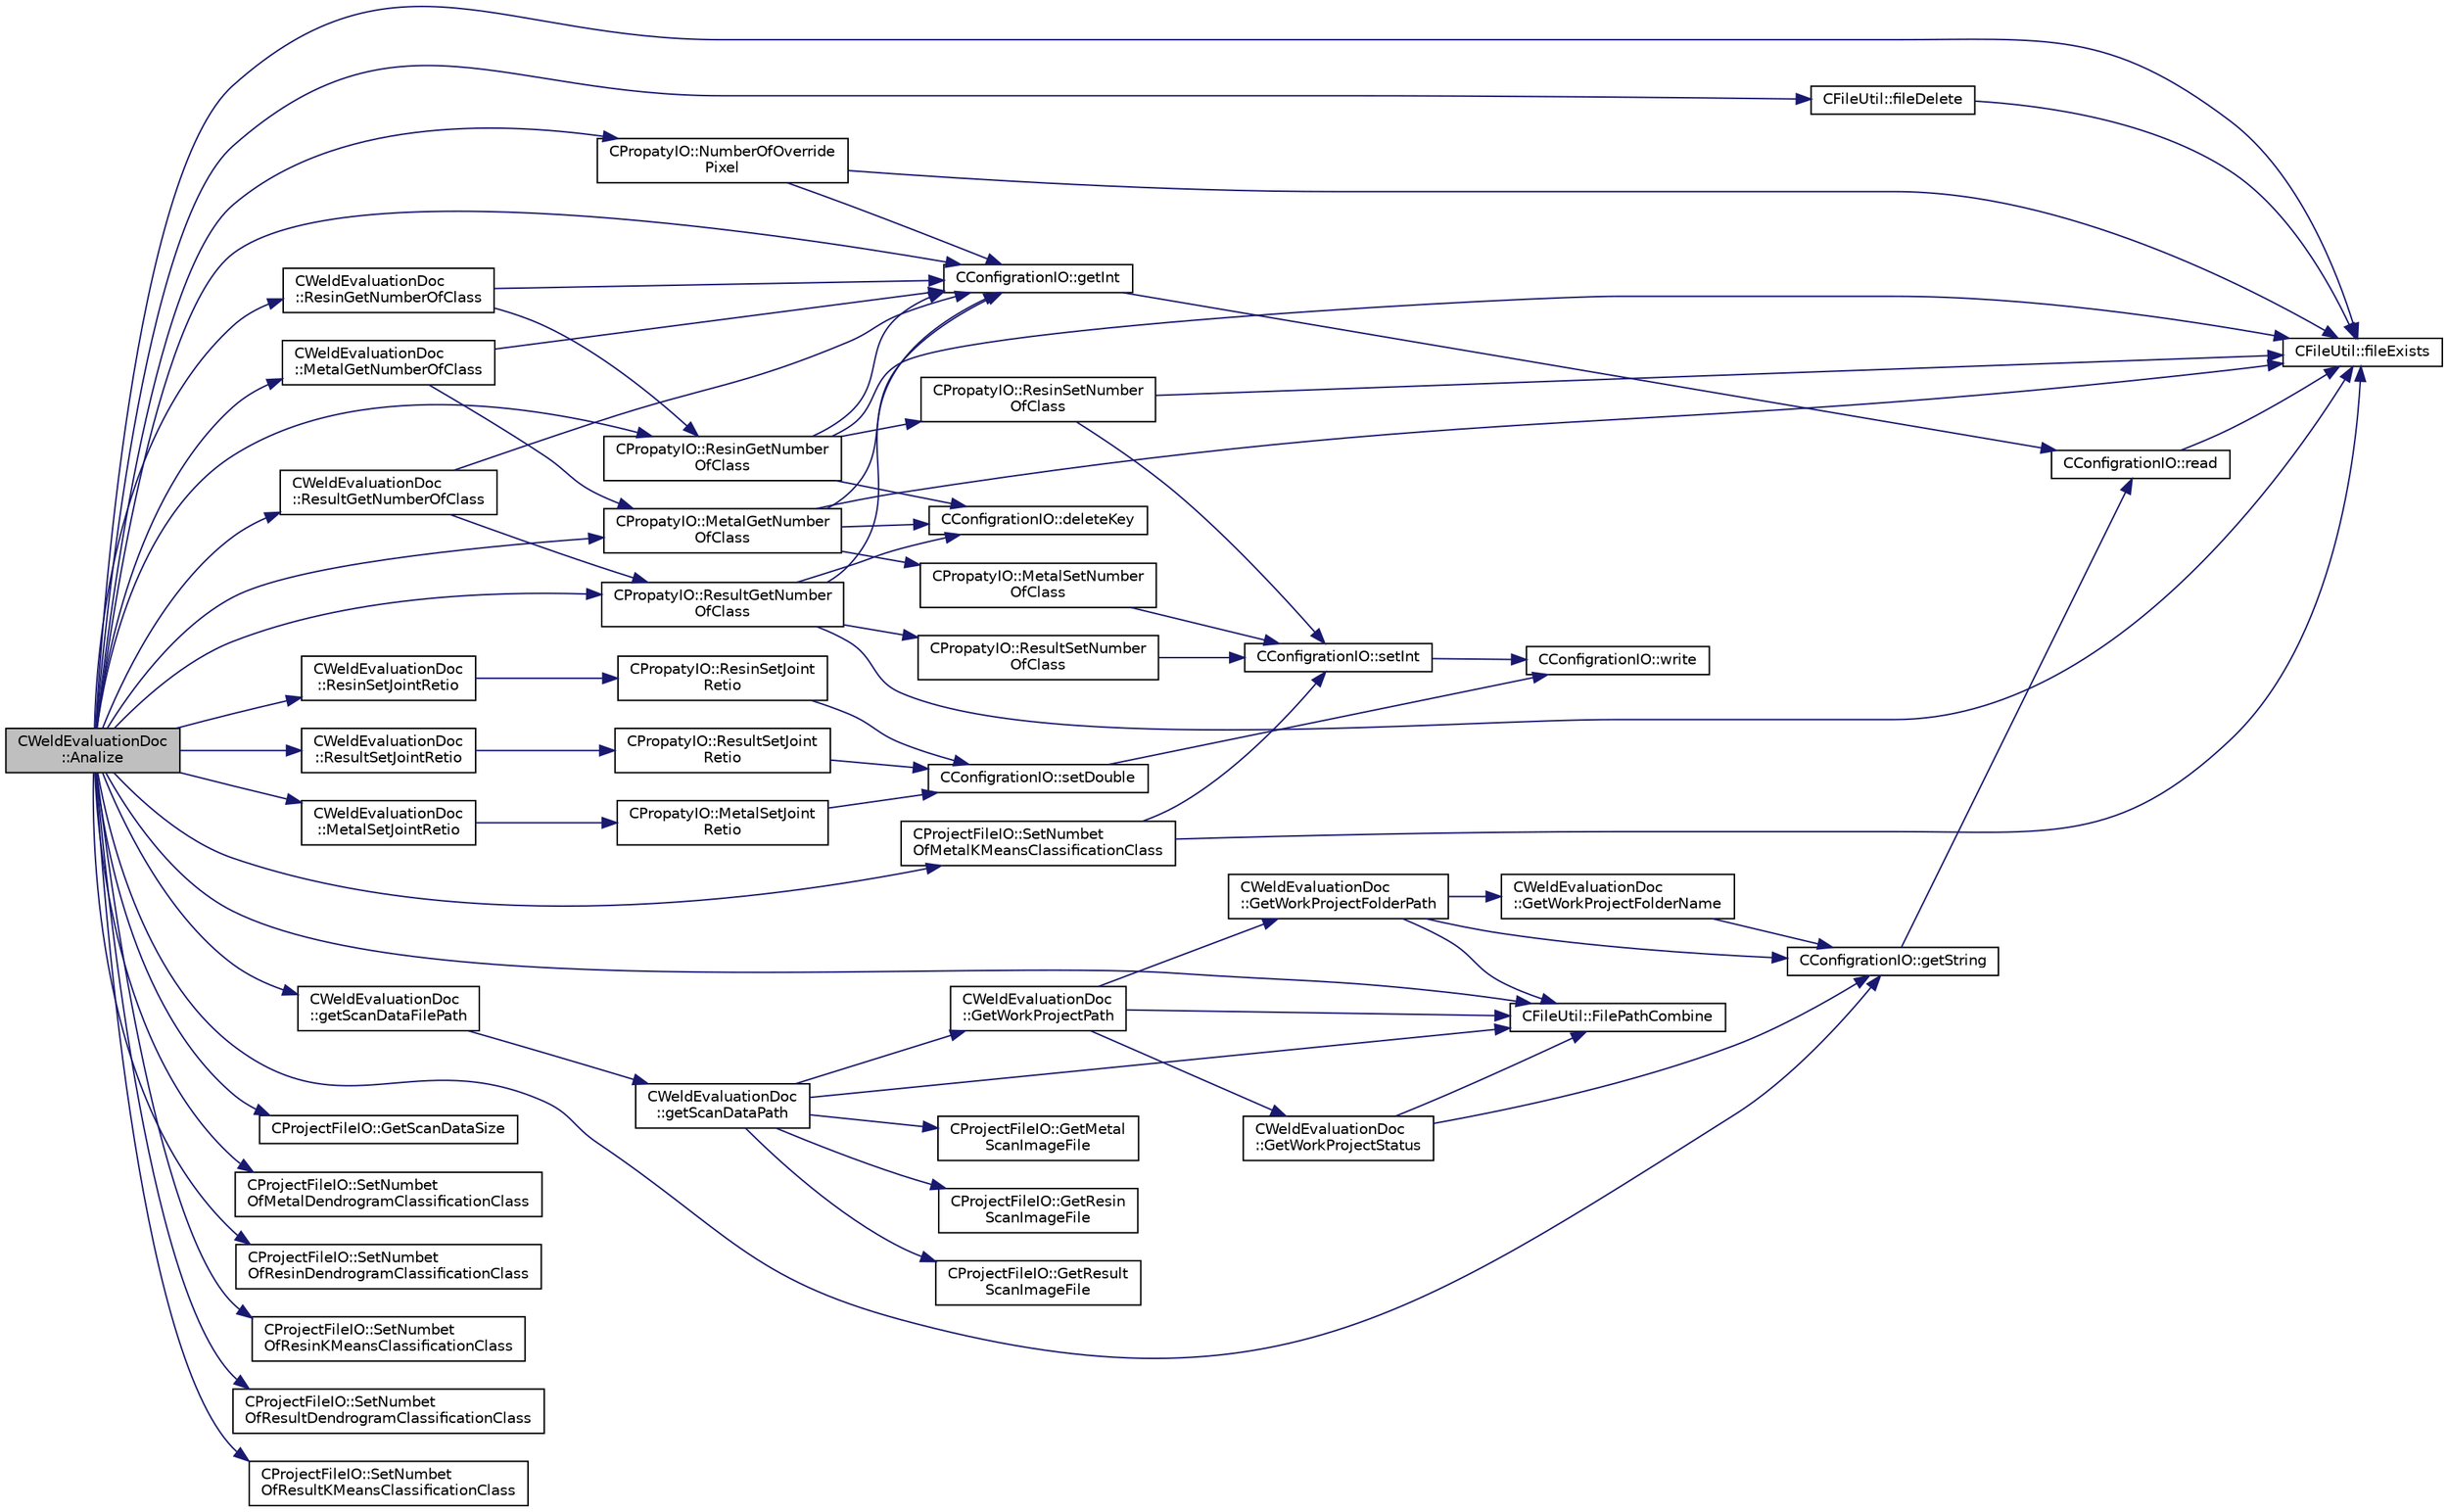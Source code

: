digraph "CWeldEvaluationDoc::Analize"
{
 // LATEX_PDF_SIZE
  edge [fontname="Helvetica",fontsize="10",labelfontname="Helvetica",labelfontsize="10"];
  node [fontname="Helvetica",fontsize="10",shape=record];
  rankdir="LR";
  Node1 [label="CWeldEvaluationDoc\l::Analize",height=0.2,width=0.4,color="black", fillcolor="grey75", style="filled", fontcolor="black",tooltip="解析の実施"];
  Node1 -> Node2 [color="midnightblue",fontsize="10",style="solid",fontname="Helvetica"];
  Node2 [label="CFileUtil::fileDelete",height=0.2,width=0.4,color="black", fillcolor="white", style="filled",URL="$class_c_file_util.html#a390bb140d44dcbd206497e5efe5a76a8",tooltip="ファイルを削除する"];
  Node2 -> Node3 [color="midnightblue",fontsize="10",style="solid",fontname="Helvetica"];
  Node3 [label="CFileUtil::fileExists",height=0.2,width=0.4,color="black", fillcolor="white", style="filled",URL="$class_c_file_util.html#a9a8b3e89af30c1826d518719aad2c3df",tooltip="ファイルが存在するかを確認する"];
  Node1 -> Node3 [color="midnightblue",fontsize="10",style="solid",fontname="Helvetica"];
  Node1 -> Node4 [color="midnightblue",fontsize="10",style="solid",fontname="Helvetica"];
  Node4 [label="CFileUtil::FilePathCombine",height=0.2,width=0.4,color="black", fillcolor="white", style="filled",URL="$class_c_file_util.html#abc548d0aa8583bfd6f185c08711b1ec7",tooltip="ファイルパスの作成"];
  Node1 -> Node5 [color="midnightblue",fontsize="10",style="solid",fontname="Helvetica"];
  Node5 [label="CConfigrationIO::getInt",height=0.2,width=0.4,color="black", fillcolor="white", style="filled",URL="$class_c_configration_i_o.html#a60d2dbaa282946adcc42ebd04fc08805",tooltip="指定セクションのキー値（整数）を取得"];
  Node5 -> Node6 [color="midnightblue",fontsize="10",style="solid",fontname="Helvetica"];
  Node6 [label="CConfigrationIO::read",height=0.2,width=0.4,color="black", fillcolor="white", style="filled",URL="$class_c_configration_i_o.html#a73ecbb6f7141bad005e290e9f48c576f",tooltip="指定セクションのキー値を取得"];
  Node6 -> Node3 [color="midnightblue",fontsize="10",style="solid",fontname="Helvetica"];
  Node1 -> Node7 [color="midnightblue",fontsize="10",style="solid",fontname="Helvetica"];
  Node7 [label="CWeldEvaluationDoc\l::getScanDataFilePath",height=0.2,width=0.4,color="black", fillcolor="white", style="filled",URL="$class_c_weld_evaluation_doc.html#a20f4912ddc5aef772cd12ec334e55f04",tooltip="スキャンデータファイルパス取得"];
  Node7 -> Node8 [color="midnightblue",fontsize="10",style="solid",fontname="Helvetica"];
  Node8 [label="CWeldEvaluationDoc\l::getScanDataPath",height=0.2,width=0.4,color="black", fillcolor="white", style="filled",URL="$class_c_weld_evaluation_doc.html#a18363dcc891c5e076681195958f7ab18",tooltip="スキャンファイルパス取得（拡張子なし）"];
  Node8 -> Node4 [color="midnightblue",fontsize="10",style="solid",fontname="Helvetica"];
  Node8 -> Node9 [color="midnightblue",fontsize="10",style="solid",fontname="Helvetica"];
  Node9 [label="CProjectFileIO::GetMetal\lScanImageFile",height=0.2,width=0.4,color="black", fillcolor="white", style="filled",URL="$class_c_project_file_i_o.html#a9b2b2b42f5c25ec3e352dd5b2226b8a2",tooltip="金属面スキャン画像ファイル名の取得"];
  Node8 -> Node10 [color="midnightblue",fontsize="10",style="solid",fontname="Helvetica"];
  Node10 [label="CProjectFileIO::GetResin\lScanImageFile",height=0.2,width=0.4,color="black", fillcolor="white", style="filled",URL="$class_c_project_file_i_o.html#a4c86e9e72a5fdb38be8698a214f4a21e",tooltip="樹脂面スキャン画像ファイル名の取得"];
  Node8 -> Node11 [color="midnightblue",fontsize="10",style="solid",fontname="Helvetica"];
  Node11 [label="CProjectFileIO::GetResult\lScanImageFile",height=0.2,width=0.4,color="black", fillcolor="white", style="filled",URL="$class_c_project_file_i_o.html#ae329fa86b9074317f82eb6fb80d03f37",tooltip="接合結果画像スキャン画像ファイル名の取得"];
  Node8 -> Node12 [color="midnightblue",fontsize="10",style="solid",fontname="Helvetica"];
  Node12 [label="CWeldEvaluationDoc\l::GetWorkProjectPath",height=0.2,width=0.4,color="black", fillcolor="white", style="filled",URL="$class_c_weld_evaluation_doc.html#ab9b811efdecb8b32d42d8eaeba752b23",tooltip="ワークプロジェクトパスの取得"];
  Node12 -> Node4 [color="midnightblue",fontsize="10",style="solid",fontname="Helvetica"];
  Node12 -> Node13 [color="midnightblue",fontsize="10",style="solid",fontname="Helvetica"];
  Node13 [label="CWeldEvaluationDoc\l::GetWorkProjectFolderPath",height=0.2,width=0.4,color="black", fillcolor="white", style="filled",URL="$class_c_weld_evaluation_doc.html#ad87e80d1bd51455408e6b782912c3036",tooltip="ワークプロジェクトのルートパス取得"];
  Node13 -> Node4 [color="midnightblue",fontsize="10",style="solid",fontname="Helvetica"];
  Node13 -> Node14 [color="midnightblue",fontsize="10",style="solid",fontname="Helvetica"];
  Node14 [label="CConfigrationIO::getString",height=0.2,width=0.4,color="black", fillcolor="white", style="filled",URL="$class_c_configration_i_o.html#a1c72779785c9de9ab2525d7320d12658",tooltip="指定セクションのキー値（文字列）を取得"];
  Node14 -> Node6 [color="midnightblue",fontsize="10",style="solid",fontname="Helvetica"];
  Node13 -> Node15 [color="midnightblue",fontsize="10",style="solid",fontname="Helvetica"];
  Node15 [label="CWeldEvaluationDoc\l::GetWorkProjectFolderName",height=0.2,width=0.4,color="black", fillcolor="white", style="filled",URL="$class_c_weld_evaluation_doc.html#a257f53f62470c8a5bde34819d1843362",tooltip="ワークプロジェクト名の取得"];
  Node15 -> Node14 [color="midnightblue",fontsize="10",style="solid",fontname="Helvetica"];
  Node12 -> Node16 [color="midnightblue",fontsize="10",style="solid",fontname="Helvetica"];
  Node16 [label="CWeldEvaluationDoc\l::GetWorkProjectStatus",height=0.2,width=0.4,color="black", fillcolor="white", style="filled",URL="$class_c_weld_evaluation_doc.html#a827c581753a1e8dab5c6a6437e8d1696",tooltip="プロジェクトステータス取得"];
  Node16 -> Node4 [color="midnightblue",fontsize="10",style="solid",fontname="Helvetica"];
  Node16 -> Node14 [color="midnightblue",fontsize="10",style="solid",fontname="Helvetica"];
  Node1 -> Node17 [color="midnightblue",fontsize="10",style="solid",fontname="Helvetica"];
  Node17 [label="CProjectFileIO::GetScanDataSize",height=0.2,width=0.4,color="black", fillcolor="white", style="filled",URL="$class_c_project_file_i_o.html#a8edee7c70a837ef023b2356cf41f1055",tooltip="スキャンデータのサイズ取得"];
  Node1 -> Node14 [color="midnightblue",fontsize="10",style="solid",fontname="Helvetica"];
  Node1 -> Node18 [color="midnightblue",fontsize="10",style="solid",fontname="Helvetica"];
  Node18 [label="CPropatyIO::MetalGetNumber\lOfClass",height=0.2,width=0.4,color="black", fillcolor="white", style="filled",URL="$class_c_propaty_i_o.html#a16a55c3db357af77e875c008c5837dee",tooltip="金属面の分類数の取得"];
  Node18 -> Node19 [color="midnightblue",fontsize="10",style="solid",fontname="Helvetica"];
  Node19 [label="CConfigrationIO::deleteKey",height=0.2,width=0.4,color="black", fillcolor="white", style="filled",URL="$class_c_configration_i_o.html#a502e7c8a4d1a173bf0637e9704ebd980",tooltip="指定セクションのキーにを削除"];
  Node18 -> Node3 [color="midnightblue",fontsize="10",style="solid",fontname="Helvetica"];
  Node18 -> Node5 [color="midnightblue",fontsize="10",style="solid",fontname="Helvetica"];
  Node18 -> Node20 [color="midnightblue",fontsize="10",style="solid",fontname="Helvetica"];
  Node20 [label="CPropatyIO::MetalSetNumber\lOfClass",height=0.2,width=0.4,color="black", fillcolor="white", style="filled",URL="$class_c_propaty_i_o.html#ab263d6b737c5fb9a6a75a8319506cddb",tooltip="金属面の分類数の設定"];
  Node20 -> Node21 [color="midnightblue",fontsize="10",style="solid",fontname="Helvetica"];
  Node21 [label="CConfigrationIO::setInt",height=0.2,width=0.4,color="black", fillcolor="white", style="filled",URL="$class_c_configration_i_o.html#ae2b2f069a5eb2e6e40db50c09d6f71a5",tooltip="指定セクションのキーに整数値を設定"];
  Node21 -> Node22 [color="midnightblue",fontsize="10",style="solid",fontname="Helvetica"];
  Node22 [label="CConfigrationIO::write",height=0.2,width=0.4,color="black", fillcolor="white", style="filled",URL="$class_c_configration_i_o.html#aa05f2d3bee4d0f39715b3e41429cdfd2",tooltip="指定セクションのキーに値を設定"];
  Node1 -> Node23 [color="midnightblue",fontsize="10",style="solid",fontname="Helvetica"];
  Node23 [label="CWeldEvaluationDoc\l::MetalGetNumberOfClass",height=0.2,width=0.4,color="black", fillcolor="white", style="filled",URL="$class_c_weld_evaluation_doc.html#a3f5f6a5e4e73e405f35dfd789d004e67",tooltip="金属面の分類数の取得"];
  Node23 -> Node5 [color="midnightblue",fontsize="10",style="solid",fontname="Helvetica"];
  Node23 -> Node18 [color="midnightblue",fontsize="10",style="solid",fontname="Helvetica"];
  Node1 -> Node24 [color="midnightblue",fontsize="10",style="solid",fontname="Helvetica"];
  Node24 [label="CWeldEvaluationDoc\l::MetalSetJointRetio",height=0.2,width=0.4,color="black", fillcolor="white", style="filled",URL="$class_c_weld_evaluation_doc.html#a282b2232f82ad37165b305e66daf7066",tooltip="金属面の接合割合の設定"];
  Node24 -> Node25 [color="midnightblue",fontsize="10",style="solid",fontname="Helvetica"];
  Node25 [label="CPropatyIO::MetalSetJoint\lRetio",height=0.2,width=0.4,color="black", fillcolor="white", style="filled",URL="$class_c_propaty_i_o.html#a4696f24d77def8e3b9d206b351c8ad66",tooltip="金属面の接合割合の設定"];
  Node25 -> Node26 [color="midnightblue",fontsize="10",style="solid",fontname="Helvetica"];
  Node26 [label="CConfigrationIO::setDouble",height=0.2,width=0.4,color="black", fillcolor="white", style="filled",URL="$class_c_configration_i_o.html#a535689b2c4df043a729548de99f72a4a",tooltip="指定セクションのキーに浮動小数点値を設定"];
  Node26 -> Node22 [color="midnightblue",fontsize="10",style="solid",fontname="Helvetica"];
  Node1 -> Node27 [color="midnightblue",fontsize="10",style="solid",fontname="Helvetica"];
  Node27 [label="CPropatyIO::NumberOfOverride\lPixel",height=0.2,width=0.4,color="black", fillcolor="white", style="filled",URL="$class_c_propaty_i_o.html#a0e15acb901cceb99e15113ca5d239e13",tooltip="重なりピクセル数の取得"];
  Node27 -> Node3 [color="midnightblue",fontsize="10",style="solid",fontname="Helvetica"];
  Node27 -> Node5 [color="midnightblue",fontsize="10",style="solid",fontname="Helvetica"];
  Node1 -> Node28 [color="midnightblue",fontsize="10",style="solid",fontname="Helvetica"];
  Node28 [label="CPropatyIO::ResinGetNumber\lOfClass",height=0.2,width=0.4,color="black", fillcolor="white", style="filled",URL="$class_c_propaty_i_o.html#a4ccce7edae07c0d331960ca1104aa375",tooltip="樹脂面の分類数の取得"];
  Node28 -> Node19 [color="midnightblue",fontsize="10",style="solid",fontname="Helvetica"];
  Node28 -> Node3 [color="midnightblue",fontsize="10",style="solid",fontname="Helvetica"];
  Node28 -> Node5 [color="midnightblue",fontsize="10",style="solid",fontname="Helvetica"];
  Node28 -> Node29 [color="midnightblue",fontsize="10",style="solid",fontname="Helvetica"];
  Node29 [label="CPropatyIO::ResinSetNumber\lOfClass",height=0.2,width=0.4,color="black", fillcolor="white", style="filled",URL="$class_c_propaty_i_o.html#a6a2f279575582b3b5fd0fc78d44313bf",tooltip="樹脂面の分類数の設定"];
  Node29 -> Node3 [color="midnightblue",fontsize="10",style="solid",fontname="Helvetica"];
  Node29 -> Node21 [color="midnightblue",fontsize="10",style="solid",fontname="Helvetica"];
  Node1 -> Node30 [color="midnightblue",fontsize="10",style="solid",fontname="Helvetica"];
  Node30 [label="CWeldEvaluationDoc\l::ResinGetNumberOfClass",height=0.2,width=0.4,color="black", fillcolor="white", style="filled",URL="$class_c_weld_evaluation_doc.html#ab2690e8124c3eed981a213ad89ec2c6f",tooltip="樹脂面の分類数の取得"];
  Node30 -> Node5 [color="midnightblue",fontsize="10",style="solid",fontname="Helvetica"];
  Node30 -> Node28 [color="midnightblue",fontsize="10",style="solid",fontname="Helvetica"];
  Node1 -> Node31 [color="midnightblue",fontsize="10",style="solid",fontname="Helvetica"];
  Node31 [label="CWeldEvaluationDoc\l::ResinSetJointRetio",height=0.2,width=0.4,color="black", fillcolor="white", style="filled",URL="$class_c_weld_evaluation_doc.html#a556e5795142b2a57d1f35f71809875cf",tooltip="樹脂面の接合割合の設定"];
  Node31 -> Node32 [color="midnightblue",fontsize="10",style="solid",fontname="Helvetica"];
  Node32 [label="CPropatyIO::ResinSetJoint\lRetio",height=0.2,width=0.4,color="black", fillcolor="white", style="filled",URL="$class_c_propaty_i_o.html#ab16492fd229e0e2ccf188fae8ca7f726",tooltip="樹脂面の接合割合の設定"];
  Node32 -> Node26 [color="midnightblue",fontsize="10",style="solid",fontname="Helvetica"];
  Node1 -> Node33 [color="midnightblue",fontsize="10",style="solid",fontname="Helvetica"];
  Node33 [label="CPropatyIO::ResultGetNumber\lOfClass",height=0.2,width=0.4,color="black", fillcolor="white", style="filled",URL="$class_c_propaty_i_o.html#a3c255aa66e4a529223b8fc4dcaf4df18",tooltip="接合結果の分類数の取得"];
  Node33 -> Node19 [color="midnightblue",fontsize="10",style="solid",fontname="Helvetica"];
  Node33 -> Node3 [color="midnightblue",fontsize="10",style="solid",fontname="Helvetica"];
  Node33 -> Node5 [color="midnightblue",fontsize="10",style="solid",fontname="Helvetica"];
  Node33 -> Node34 [color="midnightblue",fontsize="10",style="solid",fontname="Helvetica"];
  Node34 [label="CPropatyIO::ResultSetNumber\lOfClass",height=0.2,width=0.4,color="black", fillcolor="white", style="filled",URL="$class_c_propaty_i_o.html#a5d8a3b2d8be1e1c95293c525278ccc4b",tooltip="接合結果の分類数の設定"];
  Node34 -> Node21 [color="midnightblue",fontsize="10",style="solid",fontname="Helvetica"];
  Node1 -> Node35 [color="midnightblue",fontsize="10",style="solid",fontname="Helvetica"];
  Node35 [label="CWeldEvaluationDoc\l::ResultGetNumberOfClass",height=0.2,width=0.4,color="black", fillcolor="white", style="filled",URL="$class_c_weld_evaluation_doc.html#a1f6b84e20d4bedc5ceea6d96e9982cec",tooltip="接合結果の分類数の取得"];
  Node35 -> Node5 [color="midnightblue",fontsize="10",style="solid",fontname="Helvetica"];
  Node35 -> Node33 [color="midnightblue",fontsize="10",style="solid",fontname="Helvetica"];
  Node1 -> Node36 [color="midnightblue",fontsize="10",style="solid",fontname="Helvetica"];
  Node36 [label="CWeldEvaluationDoc\l::ResultSetJointRetio",height=0.2,width=0.4,color="black", fillcolor="white", style="filled",URL="$class_c_weld_evaluation_doc.html#a3adb6695516f8c519543b29bdcef8f05",tooltip="接合結果の接合割合の設定"];
  Node36 -> Node37 [color="midnightblue",fontsize="10",style="solid",fontname="Helvetica"];
  Node37 [label="CPropatyIO::ResultSetJoint\lRetio",height=0.2,width=0.4,color="black", fillcolor="white", style="filled",URL="$class_c_propaty_i_o.html#ab5d3cd61f8af29747e644c8891163c28",tooltip="接合結果の接合割合の設定"];
  Node37 -> Node26 [color="midnightblue",fontsize="10",style="solid",fontname="Helvetica"];
  Node1 -> Node38 [color="midnightblue",fontsize="10",style="solid",fontname="Helvetica"];
  Node38 [label="CProjectFileIO::SetNumbet\lOfMetalDendrogramClassificationClass",height=0.2,width=0.4,color="black", fillcolor="white", style="filled",URL="$class_c_project_file_i_o.html#afca60f6ab0cd03984ed31d9748d2c40c",tooltip="作成された金属面階層クラスタリング解析のクラス数の取得"];
  Node1 -> Node39 [color="midnightblue",fontsize="10",style="solid",fontname="Helvetica"];
  Node39 [label="CProjectFileIO::SetNumbet\lOfMetalKMeansClassificationClass",height=0.2,width=0.4,color="black", fillcolor="white", style="filled",URL="$class_c_project_file_i_o.html#a29406d5c5257125f37cc8570c6925085",tooltip="作成された金属面K-Means解析のクラス数の取得"];
  Node39 -> Node3 [color="midnightblue",fontsize="10",style="solid",fontname="Helvetica"];
  Node39 -> Node21 [color="midnightblue",fontsize="10",style="solid",fontname="Helvetica"];
  Node1 -> Node40 [color="midnightblue",fontsize="10",style="solid",fontname="Helvetica"];
  Node40 [label="CProjectFileIO::SetNumbet\lOfResinDendrogramClassificationClass",height=0.2,width=0.4,color="black", fillcolor="white", style="filled",URL="$class_c_project_file_i_o.html#a04f2933cae1ff9e3a08415659c5fadd6",tooltip="作成された樹脂面階層クラスタリング解析のクラス数の取得"];
  Node1 -> Node41 [color="midnightblue",fontsize="10",style="solid",fontname="Helvetica"];
  Node41 [label="CProjectFileIO::SetNumbet\lOfResinKMeansClassificationClass",height=0.2,width=0.4,color="black", fillcolor="white", style="filled",URL="$class_c_project_file_i_o.html#ab4a20cfe0a148a81e85160f76cb20928",tooltip="作成された樹脂面K-Means解析のクラス数の取得"];
  Node1 -> Node42 [color="midnightblue",fontsize="10",style="solid",fontname="Helvetica"];
  Node42 [label="CProjectFileIO::SetNumbet\lOfResultDendrogramClassificationClass",height=0.2,width=0.4,color="black", fillcolor="white", style="filled",URL="$class_c_project_file_i_o.html#a2dff18744914d9c6de7ee826b12dd08a",tooltip="作成された接合結果階層クラスタリング解析のクラス数の取得"];
  Node1 -> Node43 [color="midnightblue",fontsize="10",style="solid",fontname="Helvetica"];
  Node43 [label="CProjectFileIO::SetNumbet\lOfResultKMeansClassificationClass",height=0.2,width=0.4,color="black", fillcolor="white", style="filled",URL="$class_c_project_file_i_o.html#a960936d797d0c1f6b30cec94aa57e241",tooltip="作成された接合結果K-Means解析のクラス数の取得"];
}
